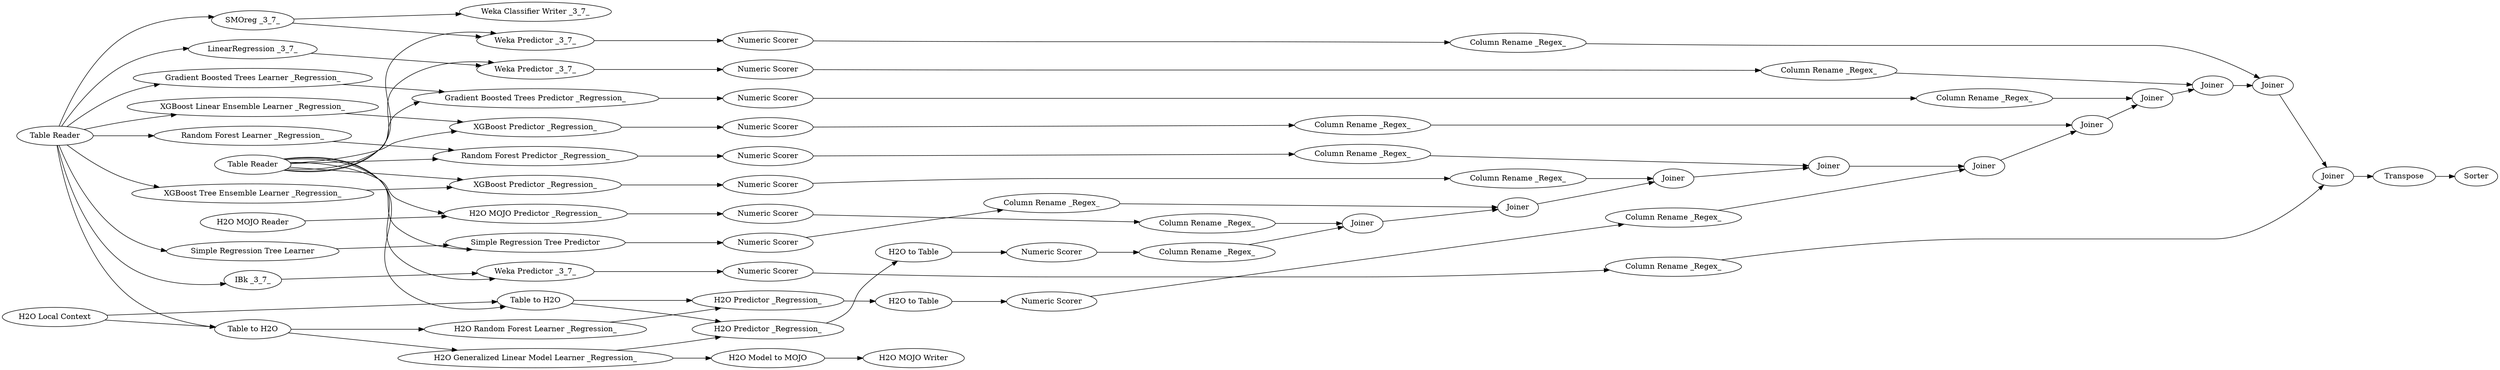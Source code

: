 digraph {
	"-3255125449083170167_39" [label=Sorter]
	"-3255125449083170167_28" [label="H2O Predictor _Regression_"]
	"-3255125449083170167_158" [label=Joiner]
	"-3255125449083170167_63" [label="Weka Predictor _3_7_"]
	"-3255125449083170167_159" [label="IBk _3_7_"]
	"-3255125449083170167_164" [label="Weka Classifier Writer _3_7_"]
	"-3255125449083170167_57" [label="Weka Predictor _3_7_"]
	"-3255125449083170167_38" [label=Transpose]
	"-3255125449083170167_35" [label="XGBoost Predictor _Regression_"]
	"-3255125449083170167_21" [label=Joiner]
	"-3255125449083170167_31" [label="Column Rename _Regex_"]
	"-3255125449083170167_29" [label="H2O to Table"]
	"-3255125449083170167_161" [label="Numeric Scorer"]
	"-3255125449083170167_58" [label="Numeric Scorer"]
	"-3255125449083170167_9" [label="Table to H2O"]
	"-3255125449083170167_160" [label="Weka Predictor _3_7_"]
	"-3255125449083170167_56" [label="LinearRegression _3_7_"]
	"-3255125449083170167_45" [label="H2O Model to MOJO"]
	"-3255125449083170167_44" [label=Joiner]
	"-3255125449083170167_47" [label="H2O MOJO Reader"]
	"-3255125449083170167_40" [label="Gradient Boosted Trees Learner _Regression_"]
	"-3255125449083170167_3" [label="Simple Regression Tree Learner"]
	"-3255125449083170167_157" [label="SMOreg _3_7_"]
	"-3255125449083170167_8" [label="Table to H2O"]
	"-3255125449083170167_11" [label="H2O Predictor _Regression_"]
	"-3255125449083170167_46" [label="H2O MOJO Writer"]
	"-3255125449083170167_59" [label="Column Rename _Regex_"]
	"-3255125449083170167_163" [label=Joiner]
	"-3255125449083170167_26" [label=Joiner]
	"-3255125449083170167_30" [label="Numeric Scorer"]
	"-3255125449083170167_17" [label="XGBoost Tree Ensemble Learner _Regression_"]
	"-3255125449083170167_27" [label="H2O Random Forest Learner _Regression_"]
	"-3255125449083170167_19" [label="Column Rename _Regex_"]
	"-3255125449083170167_13" [label="Column Rename _Regex_"]
	"-3255125449083170167_51" [label=Joiner]
	"-3255125449083170167_16" [label="XGBoost Predictor _Regression_"]
	"-3255125449083170167_22" [label="Random Forest Learner _Regression_"]
	"-3255125449083170167_42" [label="Numeric Scorer"]
	"-3255125449083170167_6" [label="Column Rename _Regex_"]
	"-3255125449083170167_4" [label="Simple Regression Tree Predictor"]
	"-3255125449083170167_60" [label=Joiner]
	"-3255125449083170167_1" [label="Table Reader"]
	"-3255125449083170167_10" [label="H2O Generalized Linear Model Learner _Regression_"]
	"-3255125449083170167_41" [label="Gradient Boosted Trees Predictor _Regression_"]
	"-3255125449083170167_2" [label="Table Reader"]
	"-3255125449083170167_162" [label="Column Rename _Regex_"]
	"-3255125449083170167_34" [label="Column Rename _Regex_"]
	"-3255125449083170167_23" [label="Random Forest Predictor _Regression_"]
	"-3255125449083170167_25" [label="Column Rename _Regex_"]
	"-3255125449083170167_37" [label=Joiner]
	"-3255125449083170167_5" [label="Numeric Scorer"]
	"-3255125449083170167_49" [label="Column Rename _Regex_"]
	"-3255125449083170167_24" [label="Numeric Scorer"]
	"-3255125449083170167_43" [label="Column Rename _Regex_"]
	"-3255125449083170167_48" [label="H2O MOJO Predictor _Regression_"]
	"-3255125449083170167_20" [label=Joiner]
	"-3255125449083170167_18" [label="Numeric Scorer"]
	"-3255125449083170167_33" [label="XGBoost Linear Ensemble Learner _Regression_"]
	"-3255125449083170167_62" [label="Column Rename _Regex_"]
	"-3255125449083170167_64" [label="Numeric Scorer"]
	"-3255125449083170167_32" [label=Joiner]
	"-3255125449083170167_50" [label="Numeric Scorer"]
	"-3255125449083170167_7" [label="H2O Local Context"]
	"-3255125449083170167_36" [label="Numeric Scorer"]
	"-3255125449083170167_12" [label="H2O to Table"]
	"-3255125449083170167_14" [label="Numeric Scorer"]
	"-3255125449083170167_49" -> "-3255125449083170167_51"
	"-3255125449083170167_1" -> "-3255125449083170167_63"
	"-3255125449083170167_64" -> "-3255125449083170167_62"
	"-3255125449083170167_8" -> "-3255125449083170167_27"
	"-3255125449083170167_60" -> "-3255125449083170167_158"
	"-3255125449083170167_56" -> "-3255125449083170167_57"
	"-3255125449083170167_63" -> "-3255125449083170167_64"
	"-3255125449083170167_18" -> "-3255125449083170167_19"
	"-3255125449083170167_1" -> "-3255125449083170167_35"
	"-3255125449083170167_2" -> "-3255125449083170167_40"
	"-3255125449083170167_33" -> "-3255125449083170167_35"
	"-3255125449083170167_1" -> "-3255125449083170167_23"
	"-3255125449083170167_2" -> "-3255125449083170167_159"
	"-3255125449083170167_1" -> "-3255125449083170167_9"
	"-3255125449083170167_159" -> "-3255125449083170167_160"
	"-3255125449083170167_27" -> "-3255125449083170167_28"
	"-3255125449083170167_58" -> "-3255125449083170167_59"
	"-3255125449083170167_7" -> "-3255125449083170167_9"
	"-3255125449083170167_7" -> "-3255125449083170167_8"
	"-3255125449083170167_51" -> "-3255125449083170167_20"
	"-3255125449083170167_25" -> "-3255125449083170167_26"
	"-3255125449083170167_9" -> "-3255125449083170167_11"
	"-3255125449083170167_157" -> "-3255125449083170167_164"
	"-3255125449083170167_1" -> "-3255125449083170167_4"
	"-3255125449083170167_50" -> "-3255125449083170167_49"
	"-3255125449083170167_57" -> "-3255125449083170167_58"
	"-3255125449083170167_8" -> "-3255125449083170167_10"
	"-3255125449083170167_2" -> "-3255125449083170167_157"
	"-3255125449083170167_14" -> "-3255125449083170167_13"
	"-3255125449083170167_26" -> "-3255125449083170167_32"
	"-3255125449083170167_161" -> "-3255125449083170167_162"
	"-3255125449083170167_11" -> "-3255125449083170167_12"
	"-3255125449083170167_9" -> "-3255125449083170167_28"
	"-3255125449083170167_19" -> "-3255125449083170167_21"
	"-3255125449083170167_6" -> "-3255125449083170167_20"
	"-3255125449083170167_40" -> "-3255125449083170167_41"
	"-3255125449083170167_1" -> "-3255125449083170167_41"
	"-3255125449083170167_31" -> "-3255125449083170167_32"
	"-3255125449083170167_13" -> "-3255125449083170167_51"
	"-3255125449083170167_23" -> "-3255125449083170167_24"
	"-3255125449083170167_2" -> "-3255125449083170167_17"
	"-3255125449083170167_160" -> "-3255125449083170167_161"
	"-3255125449083170167_4" -> "-3255125449083170167_5"
	"-3255125449083170167_37" -> "-3255125449083170167_44"
	"-3255125449083170167_45" -> "-3255125449083170167_46"
	"-3255125449083170167_62" -> "-3255125449083170167_158"
	"-3255125449083170167_163" -> "-3255125449083170167_38"
	"-3255125449083170167_42" -> "-3255125449083170167_43"
	"-3255125449083170167_1" -> "-3255125449083170167_57"
	"-3255125449083170167_30" -> "-3255125449083170167_31"
	"-3255125449083170167_36" -> "-3255125449083170167_34"
	"-3255125449083170167_10" -> "-3255125449083170167_45"
	"-3255125449083170167_38" -> "-3255125449083170167_39"
	"-3255125449083170167_20" -> "-3255125449083170167_21"
	"-3255125449083170167_2" -> "-3255125449083170167_8"
	"-3255125449083170167_22" -> "-3255125449083170167_23"
	"-3255125449083170167_16" -> "-3255125449083170167_18"
	"-3255125449083170167_2" -> "-3255125449083170167_56"
	"-3255125449083170167_10" -> "-3255125449083170167_11"
	"-3255125449083170167_43" -> "-3255125449083170167_44"
	"-3255125449083170167_34" -> "-3255125449083170167_37"
	"-3255125449083170167_47" -> "-3255125449083170167_48"
	"-3255125449083170167_28" -> "-3255125449083170167_29"
	"-3255125449083170167_12" -> "-3255125449083170167_14"
	"-3255125449083170167_157" -> "-3255125449083170167_63"
	"-3255125449083170167_29" -> "-3255125449083170167_30"
	"-3255125449083170167_41" -> "-3255125449083170167_42"
	"-3255125449083170167_24" -> "-3255125449083170167_25"
	"-3255125449083170167_158" -> "-3255125449083170167_163"
	"-3255125449083170167_162" -> "-3255125449083170167_163"
	"-3255125449083170167_3" -> "-3255125449083170167_4"
	"-3255125449083170167_21" -> "-3255125449083170167_26"
	"-3255125449083170167_17" -> "-3255125449083170167_16"
	"-3255125449083170167_35" -> "-3255125449083170167_36"
	"-3255125449083170167_2" -> "-3255125449083170167_33"
	"-3255125449083170167_1" -> "-3255125449083170167_160"
	"-3255125449083170167_59" -> "-3255125449083170167_60"
	"-3255125449083170167_44" -> "-3255125449083170167_60"
	"-3255125449083170167_1" -> "-3255125449083170167_48"
	"-3255125449083170167_1" -> "-3255125449083170167_16"
	"-3255125449083170167_2" -> "-3255125449083170167_3"
	"-3255125449083170167_2" -> "-3255125449083170167_22"
	"-3255125449083170167_32" -> "-3255125449083170167_37"
	"-3255125449083170167_48" -> "-3255125449083170167_50"
	"-3255125449083170167_5" -> "-3255125449083170167_6"
	rankdir=LR
}

